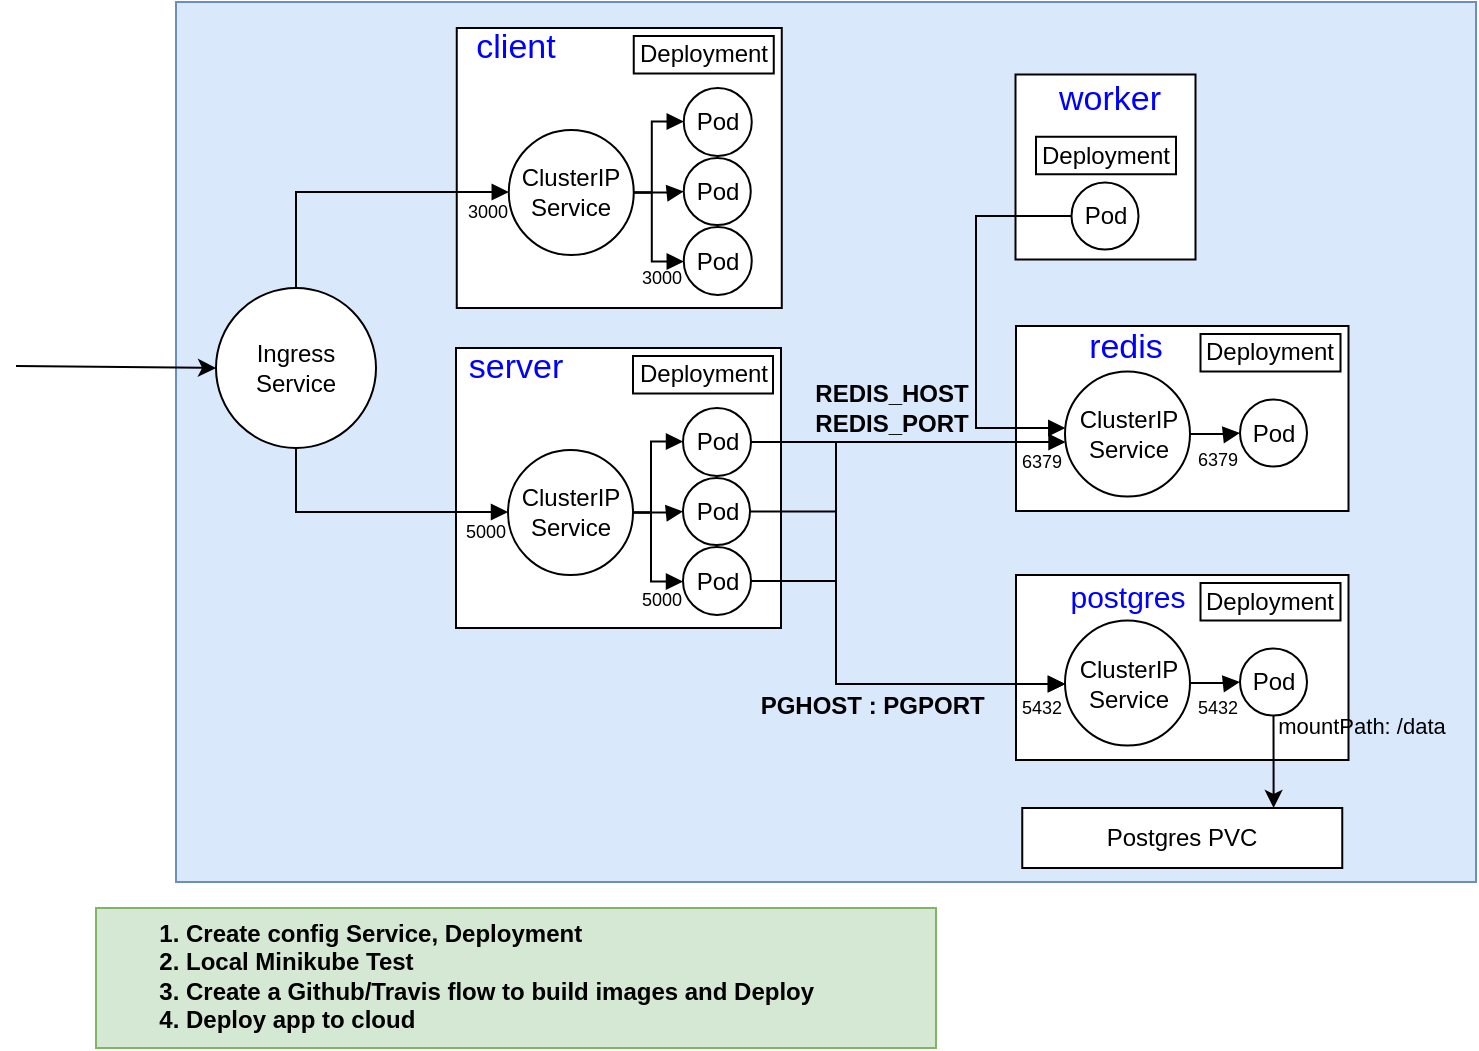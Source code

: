 <mxfile version="13.8.1" type="github">
  <diagram id="in38U6Dr_jpYil-cjB_f" name="Page-1">
    <mxGraphModel dx="1038" dy="548" grid="1" gridSize="10" guides="1" tooltips="1" connect="1" arrows="1" fold="1" page="1" pageScale="1" pageWidth="827" pageHeight="1169" math="0" shadow="0">
      <root>
        <mxCell id="0" />
        <mxCell id="1" parent="0" />
        <mxCell id="hZ1jMKI5p8nAKICjlDMV-15" value="" style="rounded=0;whiteSpace=wrap;html=1;fillColor=#dae8fc;strokeColor=#6c8ebf;" parent="1" vertex="1">
          <mxGeometry x="130" y="117" width="650" height="440" as="geometry" />
        </mxCell>
        <mxCell id="hZ1jMKI5p8nAKICjlDMV-50" value="" style="rounded=0;whiteSpace=wrap;html=1;" parent="1" vertex="1">
          <mxGeometry x="270" y="290" width="162.5" height="140" as="geometry" />
        </mxCell>
        <mxCell id="GkEAS1J7xOZd6fxZnrWg-101" style="edgeStyle=orthogonalEdgeStyle;rounded=0;orthogonalLoop=1;jettySize=auto;html=1;entryX=0;entryY=0.5;entryDx=0;entryDy=0;endArrow=block;endFill=1;strokeColor=#000000;" parent="1" source="hZ1jMKI5p8nAKICjlDMV-51" target="hZ1jMKI5p8nAKICjlDMV-54" edge="1">
          <mxGeometry relative="1" as="geometry" />
        </mxCell>
        <mxCell id="GkEAS1J7xOZd6fxZnrWg-102" style="edgeStyle=orthogonalEdgeStyle;rounded=0;orthogonalLoop=1;jettySize=auto;html=1;endArrow=block;endFill=1;strokeColor=#000000;" parent="1" source="hZ1jMKI5p8nAKICjlDMV-51" target="hZ1jMKI5p8nAKICjlDMV-53" edge="1">
          <mxGeometry relative="1" as="geometry">
            <Array as="points">
              <mxPoint x="367.5" y="371.75" />
              <mxPoint x="367.5" y="336.75" />
            </Array>
          </mxGeometry>
        </mxCell>
        <mxCell id="hZ1jMKI5p8nAKICjlDMV-51" value="ClusterIP&lt;br&gt;Service" style="ellipse;whiteSpace=wrap;html=1;aspect=fixed;" parent="1" vertex="1">
          <mxGeometry x="296" y="341" width="62.5" height="62.5" as="geometry" />
        </mxCell>
        <mxCell id="hZ1jMKI5p8nAKICjlDMV-52" value="Deployment" style="rounded=0;whiteSpace=wrap;html=1;" parent="1" vertex="1">
          <mxGeometry x="358.5" y="294" width="70" height="18.75" as="geometry" />
        </mxCell>
        <mxCell id="hZ1jMKI5p8nAKICjlDMV-53" value="Pod&lt;span style=&quot;color: rgba(0 , 0 , 0 , 0) ; font-family: monospace ; font-size: 0px&quot;&gt;%3CmxGraphModel%3E%3Croot%3E%3CmxCell%20id%3D%220%22%2F%3E%3CmxCell%20id%3D%221%22%20parent%3D%220%22%2F%3E%3CmxCell%20id%3D%222%22%20value%3D%22ClusterIP%26lt%3Bbr%26gt%3BService%22%20style%3D%22ellipse%3BwhiteSpace%3Dwrap%3Bhtml%3D1%3Baspect%3Dfixed%3B%22%20vertex%3D%221%22%20parent%3D%221%22%3E%3CmxGeometry%20x%3D%22290%22%20y%3D%22173.75%22%20width%3D%2262.5%22%20height%3D%2262.5%22%20as%3D%22geometry%22%2F%3E%3C%2FmxCell%3E%3C%2Froot%3E%3C%2FmxGraphModel%3E&lt;/span&gt;" style="ellipse;whiteSpace=wrap;html=1;aspect=fixed;" parent="1" vertex="1">
          <mxGeometry x="383.5" y="320" width="34" height="34" as="geometry" />
        </mxCell>
        <mxCell id="hZ1jMKI5p8nAKICjlDMV-54" value="Pod&lt;span style=&quot;color: rgba(0 , 0 , 0 , 0) ; font-family: monospace ; font-size: 0px&quot;&gt;%3CmxGraphModel%3E%3Croot%3E%3CmxCell%20id%3D%220%22%2F%3E%3CmxCell%20id%3D%221%22%20parent%3D%220%22%2F%3E%3CmxCell%20id%3D%222%22%20value%3D%22ClusterIP%26lt%3Bbr%26gt%3BService%22%20style%3D%22ellipse%3BwhiteSpace%3Dwrap%3Bhtml%3D1%3Baspect%3Dfixed%3B%22%20vertex%3D%221%22%20parent%3D%221%22%3E%3CmxGeometry%20x%3D%22290%22%20y%3D%22173.75%22%20width%3D%2262.5%22%20height%3D%2262.5%22%20as%3D%22geometry%22%2F%3E%3C%2FmxCell%3E%3C%2Froot%3E%3C%2FmxGraphModel%3E&lt;/span&gt;" style="ellipse;whiteSpace=wrap;html=1;aspect=fixed;" parent="1" vertex="1">
          <mxGeometry x="383.5" y="355" width="33.5" height="33.5" as="geometry" />
        </mxCell>
        <mxCell id="hZ1jMKI5p8nAKICjlDMV-55" value="Pod&lt;span style=&quot;color: rgba(0 , 0 , 0 , 0) ; font-family: monospace ; font-size: 0px&quot;&gt;%3CmxGraphModel%3E%3Croot%3E%3CmxCell%20id%3D%220%22%2F%3E%3CmxCell%20id%3D%221%22%20parent%3D%220%22%2F%3E%3CmxCell%20id%3D%222%22%20value%3D%22ClusterIP%26lt%3Bbr%26gt%3BService%22%20style%3D%22ellipse%3BwhiteSpace%3Dwrap%3Bhtml%3D1%3Baspect%3Dfixed%3B%22%20vertex%3D%221%22%20parent%3D%221%22%3E%3CmxGeometry%20x%3D%22290%22%20y%3D%22173.75%22%20width%3D%2262.5%22%20height%3D%2262.5%22%20as%3D%22geometry%22%2F%3E%3C%2FmxCell%3E%3C%2Froot%3E%3C%2FmxGraphModel%3E&lt;/span&gt;" style="ellipse;whiteSpace=wrap;html=1;aspect=fixed;" parent="1" vertex="1">
          <mxGeometry x="383.5" y="389.5" width="34" height="34" as="geometry" />
        </mxCell>
        <mxCell id="GkEAS1J7xOZd6fxZnrWg-114" style="edgeStyle=orthogonalEdgeStyle;rounded=0;orthogonalLoop=1;jettySize=auto;html=1;endArrow=block;endFill=1;strokeColor=#000000;" parent="1" source="hZ1jMKI5p8nAKICjlDMV-60" target="hZ1jMKI5p8nAKICjlDMV-51" edge="1">
          <mxGeometry relative="1" as="geometry">
            <Array as="points">
              <mxPoint x="190" y="372" />
            </Array>
          </mxGeometry>
        </mxCell>
        <mxCell id="hZ1jMKI5p8nAKICjlDMV-60" value="Ingress&lt;br&gt;Service" style="ellipse;whiteSpace=wrap;html=1;aspect=fixed;" parent="1" vertex="1">
          <mxGeometry x="150" y="260" width="80" height="80" as="geometry" />
        </mxCell>
        <mxCell id="GkEAS1J7xOZd6fxZnrWg-9" style="edgeStyle=orthogonalEdgeStyle;rounded=0;orthogonalLoop=1;jettySize=auto;html=1;exitX=0.5;exitY=1;exitDx=0;exitDy=0;" parent="1" source="hZ1jMKI5p8nAKICjlDMV-53" target="hZ1jMKI5p8nAKICjlDMV-53" edge="1">
          <mxGeometry relative="1" as="geometry" />
        </mxCell>
        <mxCell id="GkEAS1J7xOZd6fxZnrWg-66" value="Postgres PVC" style="rounded=0;whiteSpace=wrap;html=1;" parent="1" vertex="1">
          <mxGeometry x="553.13" y="520" width="160" height="30" as="geometry" />
        </mxCell>
        <mxCell id="GkEAS1J7xOZd6fxZnrWg-88" value="&lt;h1&gt;&lt;ol style=&quot;font-size: 12px&quot;&gt;&lt;li&gt;&lt;font style=&quot;font-size: 12px&quot;&gt;Create config Service, Deployment&lt;/font&gt;&lt;/li&gt;&lt;li&gt;&lt;font style=&quot;font-size: 12px&quot;&gt;Local Minikube Test&lt;/font&gt;&lt;/li&gt;&lt;li&gt;&lt;font style=&quot;font-size: 12px&quot;&gt;Create a Github/Travis flow to build images and Deploy&lt;/font&gt;&lt;/li&gt;&lt;li&gt;&lt;font style=&quot;font-size: 12px&quot;&gt;Deploy app to cloud&lt;/font&gt;&lt;/li&gt;&lt;/ol&gt;&lt;/h1&gt;" style="text;html=1;strokeColor=#82b366;fillColor=#d5e8d4;spacing=5;spacingTop=-20;whiteSpace=wrap;overflow=hidden;rounded=0;" parent="1" vertex="1">
          <mxGeometry x="90" y="570" width="420" height="70" as="geometry" />
        </mxCell>
        <mxCell id="GkEAS1J7xOZd6fxZnrWg-95" value="" style="endArrow=classic;html=1;strokeColor=#000000;entryX=0;entryY=0.5;entryDx=0;entryDy=0;" parent="1" target="hZ1jMKI5p8nAKICjlDMV-60" edge="1">
          <mxGeometry width="50" height="50" relative="1" as="geometry">
            <mxPoint x="50" y="299" as="sourcePoint" />
            <mxPoint x="90" y="290" as="targetPoint" />
          </mxGeometry>
        </mxCell>
        <mxCell id="GkEAS1J7xOZd6fxZnrWg-98" style="edgeStyle=orthogonalEdgeStyle;rounded=0;orthogonalLoop=1;jettySize=auto;html=1;exitX=1;exitY=0.5;exitDx=0;exitDy=0;endArrow=block;endFill=1;strokeColor=#000000;" parent="1" source="hZ1jMKI5p8nAKICjlDMV-51" target="hZ1jMKI5p8nAKICjlDMV-55" edge="1">
          <mxGeometry relative="1" as="geometry">
            <Array as="points">
              <mxPoint x="367.5" y="371.75" />
              <mxPoint x="367.5" y="406.75" />
            </Array>
          </mxGeometry>
        </mxCell>
        <mxCell id="GkEAS1J7xOZd6fxZnrWg-103" value="&lt;font style=&quot;font-size: 9px&quot;&gt;5000&lt;/font&gt;" style="text;html=1;fillColor=none;align=center;verticalAlign=middle;whiteSpace=wrap;rounded=0;" parent="1" vertex="1">
          <mxGeometry x="265.25" y="370.5" width="40" height="20" as="geometry" />
        </mxCell>
        <mxCell id="GkEAS1J7xOZd6fxZnrWg-104" value="&lt;font style=&quot;font-size: 9px&quot;&gt;5000&lt;/font&gt;" style="text;html=1;fillColor=none;align=center;verticalAlign=middle;whiteSpace=wrap;rounded=0;" parent="1" vertex="1">
          <mxGeometry x="352.5" y="404.5" width="40" height="20" as="geometry" />
        </mxCell>
        <mxCell id="GkEAS1J7xOZd6fxZnrWg-112" value="server" style="text;html=1;strokeColor=none;fillColor=none;align=center;verticalAlign=middle;whiteSpace=wrap;rounded=0;fontColor=#0000FF;fontSize=17;" parent="1" vertex="1">
          <mxGeometry x="280" y="290" width="40" height="20" as="geometry" />
        </mxCell>
        <mxCell id="GkEAS1J7xOZd6fxZnrWg-124" value="" style="rounded=0;whiteSpace=wrap;html=1;" parent="1" vertex="1">
          <mxGeometry x="550" y="279" width="166.25" height="92.5" as="geometry" />
        </mxCell>
        <mxCell id="GkEAS1J7xOZd6fxZnrWg-125" style="edgeStyle=orthogonalEdgeStyle;rounded=0;orthogonalLoop=1;jettySize=auto;html=1;entryX=0;entryY=0.5;entryDx=0;entryDy=0;endArrow=block;endFill=1;strokeColor=#000000;" parent="1" source="GkEAS1J7xOZd6fxZnrWg-127" target="GkEAS1J7xOZd6fxZnrWg-130" edge="1">
          <mxGeometry relative="1" as="geometry" />
        </mxCell>
        <mxCell id="GkEAS1J7xOZd6fxZnrWg-127" value="ClusterIP&lt;br&gt;Service" style="ellipse;whiteSpace=wrap;html=1;aspect=fixed;" parent="1" vertex="1">
          <mxGeometry x="574.5" y="301.75" width="62.5" height="62.5" as="geometry" />
        </mxCell>
        <mxCell id="GkEAS1J7xOZd6fxZnrWg-128" value="Deployment" style="rounded=0;whiteSpace=wrap;html=1;" parent="1" vertex="1">
          <mxGeometry x="642.25" y="283" width="70" height="18.75" as="geometry" />
        </mxCell>
        <mxCell id="GkEAS1J7xOZd6fxZnrWg-130" value="Pod&lt;span style=&quot;color: rgba(0 , 0 , 0 , 0) ; font-family: monospace ; font-size: 0px&quot;&gt;%3CmxGraphModel%3E%3Croot%3E%3CmxCell%20id%3D%220%22%2F%3E%3CmxCell%20id%3D%221%22%20parent%3D%220%22%2F%3E%3CmxCell%20id%3D%222%22%20value%3D%22ClusterIP%26lt%3Bbr%26gt%3BService%22%20style%3D%22ellipse%3BwhiteSpace%3Dwrap%3Bhtml%3D1%3Baspect%3Dfixed%3B%22%20vertex%3D%221%22%20parent%3D%221%22%3E%3CmxGeometry%20x%3D%22290%22%20y%3D%22173.75%22%20width%3D%2262.5%22%20height%3D%2262.5%22%20as%3D%22geometry%22%2F%3E%3C%2FmxCell%3E%3C%2Froot%3E%3C%2FmxGraphModel%3E&lt;/span&gt;" style="ellipse;whiteSpace=wrap;html=1;aspect=fixed;" parent="1" vertex="1">
          <mxGeometry x="662" y="315.75" width="33.5" height="33.5" as="geometry" />
        </mxCell>
        <mxCell id="GkEAS1J7xOZd6fxZnrWg-135" value="&lt;font style=&quot;font-size: 9px&quot;&gt;6379&lt;/font&gt;" style="text;html=1;fillColor=none;align=center;verticalAlign=middle;whiteSpace=wrap;rounded=0;" parent="1" vertex="1">
          <mxGeometry x="631" y="335" width="40" height="20" as="geometry" />
        </mxCell>
        <mxCell id="GkEAS1J7xOZd6fxZnrWg-136" value="redis" style="text;html=1;strokeColor=none;fillColor=none;align=center;verticalAlign=middle;whiteSpace=wrap;rounded=0;fontColor=#0000FF;fontSize=17;" parent="1" vertex="1">
          <mxGeometry x="584.75" y="279.5" width="40" height="20" as="geometry" />
        </mxCell>
        <mxCell id="GkEAS1J7xOZd6fxZnrWg-139" value="" style="rounded=0;whiteSpace=wrap;html=1;" parent="1" vertex="1">
          <mxGeometry x="550" y="403.5" width="166.25" height="92.5" as="geometry" />
        </mxCell>
        <mxCell id="GkEAS1J7xOZd6fxZnrWg-140" style="edgeStyle=orthogonalEdgeStyle;rounded=0;orthogonalLoop=1;jettySize=auto;html=1;entryX=0;entryY=0.5;entryDx=0;entryDy=0;endArrow=block;endFill=1;strokeColor=#000000;" parent="1" source="GkEAS1J7xOZd6fxZnrWg-141" target="GkEAS1J7xOZd6fxZnrWg-143" edge="1">
          <mxGeometry relative="1" as="geometry" />
        </mxCell>
        <mxCell id="GkEAS1J7xOZd6fxZnrWg-141" value="ClusterIP&lt;br&gt;Service" style="ellipse;whiteSpace=wrap;html=1;aspect=fixed;" parent="1" vertex="1">
          <mxGeometry x="574.5" y="426.25" width="62.5" height="62.5" as="geometry" />
        </mxCell>
        <mxCell id="GkEAS1J7xOZd6fxZnrWg-142" value="Deployment" style="rounded=0;whiteSpace=wrap;html=1;" parent="1" vertex="1">
          <mxGeometry x="642.25" y="407.5" width="70" height="18.75" as="geometry" />
        </mxCell>
        <mxCell id="0lCmog_QnwW-JEdDi23I-4" style="edgeStyle=orthogonalEdgeStyle;rounded=0;orthogonalLoop=1;jettySize=auto;html=1;exitX=0.5;exitY=1;exitDx=0;exitDy=0;" edge="1" parent="1" source="GkEAS1J7xOZd6fxZnrWg-143" target="GkEAS1J7xOZd6fxZnrWg-66">
          <mxGeometry relative="1" as="geometry">
            <Array as="points">
              <mxPoint x="679" y="510" />
              <mxPoint x="679" y="510" />
            </Array>
          </mxGeometry>
        </mxCell>
        <mxCell id="GkEAS1J7xOZd6fxZnrWg-143" value="Pod&lt;span style=&quot;color: rgba(0 , 0 , 0 , 0) ; font-family: monospace ; font-size: 0px&quot;&gt;%3CmxGraphModel%3E%3Croot%3E%3CmxCell%20id%3D%220%22%2F%3E%3CmxCell%20id%3D%221%22%20parent%3D%220%22%2F%3E%3CmxCell%20id%3D%222%22%20value%3D%22ClusterIP%26lt%3Bbr%26gt%3BService%22%20style%3D%22ellipse%3BwhiteSpace%3Dwrap%3Bhtml%3D1%3Baspect%3Dfixed%3B%22%20vertex%3D%221%22%20parent%3D%221%22%3E%3CmxGeometry%20x%3D%22290%22%20y%3D%22173.75%22%20width%3D%2262.5%22%20height%3D%2262.5%22%20as%3D%22geometry%22%2F%3E%3C%2FmxCell%3E%3C%2Froot%3E%3C%2FmxGraphModel%3E&lt;/span&gt;" style="ellipse;whiteSpace=wrap;html=1;aspect=fixed;" parent="1" vertex="1">
          <mxGeometry x="662" y="440.25" width="33.5" height="33.5" as="geometry" />
        </mxCell>
        <mxCell id="GkEAS1J7xOZd6fxZnrWg-144" value="&lt;font style=&quot;font-size: 9px&quot;&gt;5432&lt;/font&gt;" style="text;html=1;fillColor=none;align=center;verticalAlign=middle;whiteSpace=wrap;rounded=0;" parent="1" vertex="1">
          <mxGeometry x="631" y="458.5" width="40" height="20" as="geometry" />
        </mxCell>
        <mxCell id="GkEAS1J7xOZd6fxZnrWg-145" value="postgres" style="text;html=1;strokeColor=none;fillColor=none;align=center;verticalAlign=middle;whiteSpace=wrap;rounded=0;fontColor=#0000FF;fontSize=15;" parent="1" vertex="1">
          <mxGeometry x="585.5" y="403.5" width="40" height="20" as="geometry" />
        </mxCell>
        <mxCell id="GkEAS1J7xOZd6fxZnrWg-118" style="edgeStyle=orthogonalEdgeStyle;rounded=0;orthogonalLoop=1;jettySize=auto;html=1;exitX=1;exitY=0.5;exitDx=0;exitDy=0;endArrow=block;endFill=1;strokeColor=#000000;fontSize=17;fontColor=#0000FF;" parent="1" source="hZ1jMKI5p8nAKICjlDMV-55" target="GkEAS1J7xOZd6fxZnrWg-141" edge="1">
          <mxGeometry relative="1" as="geometry">
            <mxPoint x="563.75" y="465.25" as="targetPoint" />
            <Array as="points">
              <mxPoint x="460" y="406" />
              <mxPoint x="460" y="458" />
            </Array>
          </mxGeometry>
        </mxCell>
        <mxCell id="GkEAS1J7xOZd6fxZnrWg-121" style="edgeStyle=orthogonalEdgeStyle;rounded=0;orthogonalLoop=1;jettySize=auto;html=1;exitX=1;exitY=0.5;exitDx=0;exitDy=0;endArrow=block;endFill=1;strokeColor=#000000;fontSize=17;fontColor=#0000FF;" parent="1" source="hZ1jMKI5p8nAKICjlDMV-53" target="GkEAS1J7xOZd6fxZnrWg-141" edge="1">
          <mxGeometry relative="1" as="geometry">
            <mxPoint x="563.75" y="465.25" as="targetPoint" />
            <Array as="points">
              <mxPoint x="460" y="337" />
              <mxPoint x="460" y="458" />
            </Array>
          </mxGeometry>
        </mxCell>
        <mxCell id="GkEAS1J7xOZd6fxZnrWg-123" style="edgeStyle=orthogonalEdgeStyle;rounded=0;orthogonalLoop=1;jettySize=auto;html=1;exitX=1;exitY=0.5;exitDx=0;exitDy=0;endArrow=block;endFill=1;strokeColor=#000000;fontSize=17;fontColor=#0000FF;" parent="1" source="hZ1jMKI5p8nAKICjlDMV-54" target="GkEAS1J7xOZd6fxZnrWg-141" edge="1">
          <mxGeometry relative="1" as="geometry">
            <mxPoint x="563.75" y="465.25" as="targetPoint" />
            <Array as="points">
              <mxPoint x="460" y="372" />
              <mxPoint x="460" y="458" />
            </Array>
          </mxGeometry>
        </mxCell>
        <mxCell id="GkEAS1J7xOZd6fxZnrWg-150" style="edgeStyle=orthogonalEdgeStyle;rounded=0;orthogonalLoop=1;jettySize=auto;html=1;endArrow=block;endFill=1;strokeColor=#000000;fontSize=17;fontColor=#0000FF;" parent="1" source="hZ1jMKI5p8nAKICjlDMV-53" target="GkEAS1J7xOZd6fxZnrWg-127" edge="1">
          <mxGeometry relative="1" as="geometry">
            <Array as="points">
              <mxPoint x="540" y="337" />
              <mxPoint x="540" y="337" />
            </Array>
          </mxGeometry>
        </mxCell>
        <mxCell id="GkEAS1J7xOZd6fxZnrWg-151" value="" style="rounded=0;whiteSpace=wrap;html=1;" parent="1" vertex="1">
          <mxGeometry x="549.75" y="153.25" width="90" height="92.5" as="geometry" />
        </mxCell>
        <mxCell id="GkEAS1J7xOZd6fxZnrWg-154" value="Deployment" style="rounded=0;whiteSpace=wrap;html=1;" parent="1" vertex="1">
          <mxGeometry x="560" y="184.38" width="70" height="18.75" as="geometry" />
        </mxCell>
        <mxCell id="GkEAS1J7xOZd6fxZnrWg-174" style="edgeStyle=orthogonalEdgeStyle;rounded=0;orthogonalLoop=1;jettySize=auto;html=1;endArrow=block;endFill=1;strokeColor=#000000;fontSize=17;fontColor=#0000FF;" parent="1" source="GkEAS1J7xOZd6fxZnrWg-155" target="GkEAS1J7xOZd6fxZnrWg-127" edge="1">
          <mxGeometry relative="1" as="geometry">
            <Array as="points">
              <mxPoint x="530" y="224" />
              <mxPoint x="530" y="330" />
            </Array>
          </mxGeometry>
        </mxCell>
        <mxCell id="GkEAS1J7xOZd6fxZnrWg-155" value="Pod&lt;span style=&quot;color: rgba(0 , 0 , 0 , 0) ; font-family: monospace ; font-size: 0px&quot;&gt;%3CmxGraphModel%3E%3Croot%3E%3CmxCell%20id%3D%220%22%2F%3E%3CmxCell%20id%3D%221%22%20parent%3D%220%22%2F%3E%3CmxCell%20id%3D%222%22%20value%3D%22ClusterIP%26lt%3Bbr%26gt%3BService%22%20style%3D%22ellipse%3BwhiteSpace%3Dwrap%3Bhtml%3D1%3Baspect%3Dfixed%3B%22%20vertex%3D%221%22%20parent%3D%221%22%3E%3CmxGeometry%20x%3D%22290%22%20y%3D%22173.75%22%20width%3D%2262.5%22%20height%3D%2262.5%22%20as%3D%22geometry%22%2F%3E%3C%2FmxCell%3E%3C%2Froot%3E%3C%2FmxGraphModel%3E&lt;/span&gt;" style="ellipse;whiteSpace=wrap;html=1;aspect=fixed;" parent="1" vertex="1">
          <mxGeometry x="577.75" y="207.25" width="33.5" height="33.5" as="geometry" />
        </mxCell>
        <mxCell id="GkEAS1J7xOZd6fxZnrWg-157" value="worker" style="text;html=1;strokeColor=none;fillColor=none;align=center;verticalAlign=middle;whiteSpace=wrap;rounded=0;fontColor=#0000FF;fontSize=17;" parent="1" vertex="1">
          <mxGeometry x="537" y="156" width="120" height="20" as="geometry" />
        </mxCell>
        <mxCell id="GkEAS1J7xOZd6fxZnrWg-158" value="" style="rounded=0;whiteSpace=wrap;html=1;" parent="1" vertex="1">
          <mxGeometry x="270.38" y="130" width="162.5" height="140" as="geometry" />
        </mxCell>
        <mxCell id="GkEAS1J7xOZd6fxZnrWg-159" style="edgeStyle=orthogonalEdgeStyle;rounded=0;orthogonalLoop=1;jettySize=auto;html=1;entryX=0;entryY=0.5;entryDx=0;entryDy=0;endArrow=block;endFill=1;strokeColor=#000000;" parent="1" source="GkEAS1J7xOZd6fxZnrWg-161" target="GkEAS1J7xOZd6fxZnrWg-164" edge="1">
          <mxGeometry relative="1" as="geometry" />
        </mxCell>
        <mxCell id="GkEAS1J7xOZd6fxZnrWg-160" style="edgeStyle=orthogonalEdgeStyle;rounded=0;orthogonalLoop=1;jettySize=auto;html=1;endArrow=block;endFill=1;strokeColor=#000000;" parent="1" source="GkEAS1J7xOZd6fxZnrWg-161" target="GkEAS1J7xOZd6fxZnrWg-163" edge="1">
          <mxGeometry relative="1" as="geometry">
            <Array as="points">
              <mxPoint x="367.88" y="211.75" />
              <mxPoint x="367.88" y="176.75" />
            </Array>
          </mxGeometry>
        </mxCell>
        <mxCell id="GkEAS1J7xOZd6fxZnrWg-161" value="ClusterIP&lt;br&gt;Service" style="ellipse;whiteSpace=wrap;html=1;aspect=fixed;" parent="1" vertex="1">
          <mxGeometry x="296.38" y="181" width="62.5" height="62.5" as="geometry" />
        </mxCell>
        <mxCell id="GkEAS1J7xOZd6fxZnrWg-162" value="Deployment" style="rounded=0;whiteSpace=wrap;html=1;" parent="1" vertex="1">
          <mxGeometry x="358.88" y="134" width="70" height="18.75" as="geometry" />
        </mxCell>
        <mxCell id="GkEAS1J7xOZd6fxZnrWg-163" value="Pod&lt;span style=&quot;color: rgba(0 , 0 , 0 , 0) ; font-family: monospace ; font-size: 0px&quot;&gt;%3CmxGraphModel%3E%3Croot%3E%3CmxCell%20id%3D%220%22%2F%3E%3CmxCell%20id%3D%221%22%20parent%3D%220%22%2F%3E%3CmxCell%20id%3D%222%22%20value%3D%22ClusterIP%26lt%3Bbr%26gt%3BService%22%20style%3D%22ellipse%3BwhiteSpace%3Dwrap%3Bhtml%3D1%3Baspect%3Dfixed%3B%22%20vertex%3D%221%22%20parent%3D%221%22%3E%3CmxGeometry%20x%3D%22290%22%20y%3D%22173.75%22%20width%3D%2262.5%22%20height%3D%2262.5%22%20as%3D%22geometry%22%2F%3E%3C%2FmxCell%3E%3C%2Froot%3E%3C%2FmxGraphModel%3E&lt;/span&gt;" style="ellipse;whiteSpace=wrap;html=1;aspect=fixed;" parent="1" vertex="1">
          <mxGeometry x="383.88" y="160" width="34" height="34" as="geometry" />
        </mxCell>
        <mxCell id="GkEAS1J7xOZd6fxZnrWg-164" value="Pod&lt;span style=&quot;color: rgba(0 , 0 , 0 , 0) ; font-family: monospace ; font-size: 0px&quot;&gt;%3CmxGraphModel%3E%3Croot%3E%3CmxCell%20id%3D%220%22%2F%3E%3CmxCell%20id%3D%221%22%20parent%3D%220%22%2F%3E%3CmxCell%20id%3D%222%22%20value%3D%22ClusterIP%26lt%3Bbr%26gt%3BService%22%20style%3D%22ellipse%3BwhiteSpace%3Dwrap%3Bhtml%3D1%3Baspect%3Dfixed%3B%22%20vertex%3D%221%22%20parent%3D%221%22%3E%3CmxGeometry%20x%3D%22290%22%20y%3D%22173.75%22%20width%3D%2262.5%22%20height%3D%2262.5%22%20as%3D%22geometry%22%2F%3E%3C%2FmxCell%3E%3C%2Froot%3E%3C%2FmxGraphModel%3E&lt;/span&gt;" style="ellipse;whiteSpace=wrap;html=1;aspect=fixed;" parent="1" vertex="1">
          <mxGeometry x="383.88" y="195" width="33.5" height="33.5" as="geometry" />
        </mxCell>
        <mxCell id="GkEAS1J7xOZd6fxZnrWg-165" value="Pod&lt;span style=&quot;color: rgba(0 , 0 , 0 , 0) ; font-family: monospace ; font-size: 0px&quot;&gt;%3CmxGraphModel%3E%3Croot%3E%3CmxCell%20id%3D%220%22%2F%3E%3CmxCell%20id%3D%221%22%20parent%3D%220%22%2F%3E%3CmxCell%20id%3D%222%22%20value%3D%22ClusterIP%26lt%3Bbr%26gt%3BService%22%20style%3D%22ellipse%3BwhiteSpace%3Dwrap%3Bhtml%3D1%3Baspect%3Dfixed%3B%22%20vertex%3D%221%22%20parent%3D%221%22%3E%3CmxGeometry%20x%3D%22290%22%20y%3D%22173.75%22%20width%3D%2262.5%22%20height%3D%2262.5%22%20as%3D%22geometry%22%2F%3E%3C%2FmxCell%3E%3C%2Froot%3E%3C%2FmxGraphModel%3E&lt;/span&gt;" style="ellipse;whiteSpace=wrap;html=1;aspect=fixed;" parent="1" vertex="1">
          <mxGeometry x="383.88" y="229.5" width="34" height="34" as="geometry" />
        </mxCell>
        <mxCell id="GkEAS1J7xOZd6fxZnrWg-166" style="edgeStyle=orthogonalEdgeStyle;rounded=0;orthogonalLoop=1;jettySize=auto;html=1;exitX=0.5;exitY=1;exitDx=0;exitDy=0;" parent="1" source="GkEAS1J7xOZd6fxZnrWg-163" target="GkEAS1J7xOZd6fxZnrWg-163" edge="1">
          <mxGeometry relative="1" as="geometry" />
        </mxCell>
        <mxCell id="GkEAS1J7xOZd6fxZnrWg-167" style="edgeStyle=orthogonalEdgeStyle;rounded=0;orthogonalLoop=1;jettySize=auto;html=1;exitX=1;exitY=0.5;exitDx=0;exitDy=0;endArrow=block;endFill=1;strokeColor=#000000;" parent="1" source="GkEAS1J7xOZd6fxZnrWg-161" target="GkEAS1J7xOZd6fxZnrWg-165" edge="1">
          <mxGeometry relative="1" as="geometry">
            <Array as="points">
              <mxPoint x="367.88" y="211.75" />
              <mxPoint x="367.88" y="246.75" />
            </Array>
          </mxGeometry>
        </mxCell>
        <mxCell id="GkEAS1J7xOZd6fxZnrWg-168" value="&lt;font style=&quot;font-size: 9px&quot;&gt;3000&lt;/font&gt;" style="text;html=1;fillColor=none;align=center;verticalAlign=middle;whiteSpace=wrap;rounded=0;" parent="1" vertex="1">
          <mxGeometry x="265.63" y="210.5" width="40" height="20" as="geometry" />
        </mxCell>
        <mxCell id="GkEAS1J7xOZd6fxZnrWg-169" value="&lt;font style=&quot;font-size: 9px&quot;&gt;3000&lt;/font&gt;" style="text;html=1;fillColor=none;align=center;verticalAlign=middle;whiteSpace=wrap;rounded=0;" parent="1" vertex="1">
          <mxGeometry x="352.88" y="243.5" width="40" height="20" as="geometry" />
        </mxCell>
        <mxCell id="GkEAS1J7xOZd6fxZnrWg-170" value="client" style="text;html=1;strokeColor=none;fillColor=none;align=center;verticalAlign=middle;whiteSpace=wrap;rounded=0;fontColor=#0000FF;fontSize=17;" parent="1" vertex="1">
          <mxGeometry x="280.38" y="130" width="40" height="20" as="geometry" />
        </mxCell>
        <mxCell id="GkEAS1J7xOZd6fxZnrWg-171" style="edgeStyle=orthogonalEdgeStyle;rounded=0;orthogonalLoop=1;jettySize=auto;html=1;endArrow=block;endFill=1;strokeColor=#000000;fontSize=14;fontColor=#0000FF;" parent="1" source="hZ1jMKI5p8nAKICjlDMV-60" target="GkEAS1J7xOZd6fxZnrWg-161" edge="1">
          <mxGeometry relative="1" as="geometry">
            <Array as="points">
              <mxPoint x="190" y="212" />
            </Array>
          </mxGeometry>
        </mxCell>
        <mxCell id="GkEAS1J7xOZd6fxZnrWg-176" value="&lt;font style=&quot;font-size: 9px&quot;&gt;6379&lt;/font&gt;" style="text;html=1;fillColor=none;align=center;verticalAlign=middle;whiteSpace=wrap;rounded=0;" parent="1" vertex="1">
          <mxGeometry x="542.75" y="336" width="40" height="20" as="geometry" />
        </mxCell>
        <mxCell id="GkEAS1J7xOZd6fxZnrWg-177" value="&lt;font style=&quot;font-size: 9px&quot;&gt;5432&lt;/font&gt;" style="text;html=1;fillColor=none;align=center;verticalAlign=middle;whiteSpace=wrap;rounded=0;" parent="1" vertex="1">
          <mxGeometry x="542.75" y="458.5" width="40" height="20" as="geometry" />
        </mxCell>
        <mxCell id="0lCmog_QnwW-JEdDi23I-6" value="&lt;font style=&quot;font-size: 11px&quot;&gt;mountPath: /data&lt;/font&gt;" style="text;html=1;strokeColor=none;fillColor=none;align=center;verticalAlign=middle;whiteSpace=wrap;rounded=0;" vertex="1" parent="1">
          <mxGeometry x="671" y="468.75" width="103.75" height="20" as="geometry" />
        </mxCell>
        <mxCell id="0lCmog_QnwW-JEdDi23I-7" value="&lt;h4&gt;PGHOST : PGPORT&amp;nbsp;&lt;/h4&gt;&lt;div&gt;&lt;br&gt;&lt;/div&gt;" style="text;html=1;strokeColor=none;fillColor=none;align=center;verticalAlign=middle;whiteSpace=wrap;rounded=0;" vertex="1" parent="1">
          <mxGeometry x="400" y="465.75" width="160" height="20" as="geometry" />
        </mxCell>
        <mxCell id="0lCmog_QnwW-JEdDi23I-12" value="&lt;h4&gt;REDIS_HOST REDIS_PORT&lt;/h4&gt;" style="text;html=1;strokeColor=none;fillColor=none;align=center;verticalAlign=middle;whiteSpace=wrap;rounded=0;" vertex="1" parent="1">
          <mxGeometry x="439.25" y="310" width="97.75" height="20" as="geometry" />
        </mxCell>
      </root>
    </mxGraphModel>
  </diagram>
</mxfile>
